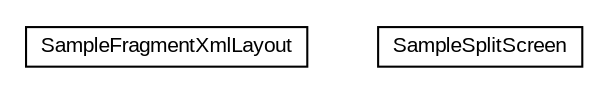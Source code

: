 #!/usr/local/bin/dot
#
# Class diagram 
# Generated by UMLGraph version R5_6-24-gf6e263 (http://www.umlgraph.org/)
#

digraph G {
	edge [fontname="arial",fontsize=10,labelfontname="arial",labelfontsize=10];
	node [fontname="arial",fontsize=10,shape=plaintext];
	nodesep=0.25;
	ranksep=0.5;
	// org.osmdroid.samplefragments.layouts.SampleFragmentXmlLayout
	c5061 [label=<<table title="org.osmdroid.samplefragments.layouts.SampleFragmentXmlLayout" border="0" cellborder="1" cellspacing="0" cellpadding="2" port="p" href="./SampleFragmentXmlLayout.html">
		<tr><td><table border="0" cellspacing="0" cellpadding="1">
<tr><td align="center" balign="center"> SampleFragmentXmlLayout </td></tr>
		</table></td></tr>
		</table>>, URL="./SampleFragmentXmlLayout.html", fontname="arial", fontcolor="black", fontsize=10.0];
	// org.osmdroid.samplefragments.layouts.SampleSplitScreen
	c5062 [label=<<table title="org.osmdroid.samplefragments.layouts.SampleSplitScreen" border="0" cellborder="1" cellspacing="0" cellpadding="2" port="p" href="./SampleSplitScreen.html">
		<tr><td><table border="0" cellspacing="0" cellpadding="1">
<tr><td align="center" balign="center"> SampleSplitScreen </td></tr>
		</table></td></tr>
		</table>>, URL="./SampleSplitScreen.html", fontname="arial", fontcolor="black", fontsize=10.0];
}

